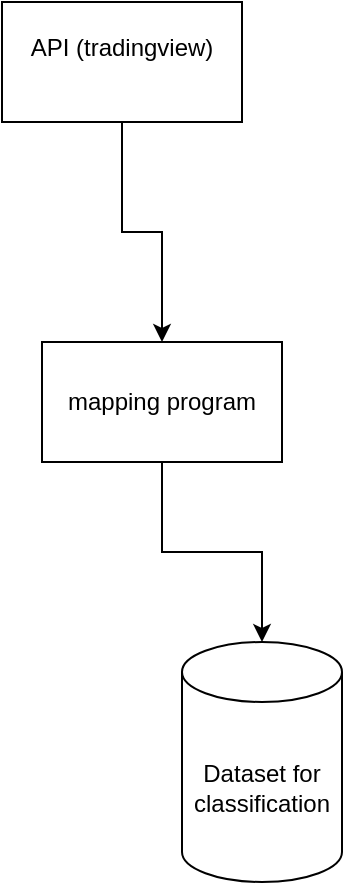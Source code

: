 <mxfile version="24.6.4" type="google">
  <diagram name="Page-1" id="_rtUWv1oSwlxZlpi5T5S">
    <mxGraphModel grid="1" page="1" gridSize="10" guides="1" tooltips="1" connect="1" arrows="1" fold="1" pageScale="1" pageWidth="850" pageHeight="1100" math="0" shadow="0">
      <root>
        <mxCell id="0" />
        <mxCell id="1" parent="0" />
        <mxCell id="f5Awk_WWIPpOjc76H6UF-5" value="" style="edgeStyle=orthogonalEdgeStyle;rounded=0;orthogonalLoop=1;jettySize=auto;html=1;" edge="1" parent="1" source="f5Awk_WWIPpOjc76H6UF-1" target="f5Awk_WWIPpOjc76H6UF-4">
          <mxGeometry relative="1" as="geometry" />
        </mxCell>
        <mxCell id="f5Awk_WWIPpOjc76H6UF-1" value="API (tradingview)&lt;div&gt;&lt;br&gt;&lt;/div&gt;" style="rounded=0;whiteSpace=wrap;html=1;" vertex="1" parent="1">
          <mxGeometry x="40" y="20" width="120" height="60" as="geometry" />
        </mxCell>
        <mxCell id="f5Awk_WWIPpOjc76H6UF-7" value="" style="edgeStyle=orthogonalEdgeStyle;rounded=0;orthogonalLoop=1;jettySize=auto;html=1;" edge="1" parent="1" source="f5Awk_WWIPpOjc76H6UF-4" target="f5Awk_WWIPpOjc76H6UF-6">
          <mxGeometry relative="1" as="geometry" />
        </mxCell>
        <mxCell id="f5Awk_WWIPpOjc76H6UF-4" value="mapping program" style="whiteSpace=wrap;html=1;rounded=0;" vertex="1" parent="1">
          <mxGeometry x="60" y="190" width="120" height="60" as="geometry" />
        </mxCell>
        <mxCell id="f5Awk_WWIPpOjc76H6UF-6" value="Dataset for classification" style="shape=cylinder3;whiteSpace=wrap;html=1;boundedLbl=1;backgroundOutline=1;size=15;" vertex="1" parent="1">
          <mxGeometry x="130" y="340" width="80" height="120" as="geometry" />
        </mxCell>
        <mxCell id="f5Awk_WWIPpOjc76H6UF-8" style="edgeStyle=orthogonalEdgeStyle;rounded=0;orthogonalLoop=1;jettySize=auto;html=1;exitX=0.5;exitY=1;exitDx=0;exitDy=0;" edge="1" parent="1" source="f5Awk_WWIPpOjc76H6UF-4" target="f5Awk_WWIPpOjc76H6UF-4">
          <mxGeometry relative="1" as="geometry" />
        </mxCell>
      </root>
    </mxGraphModel>
  </diagram>
</mxfile>
